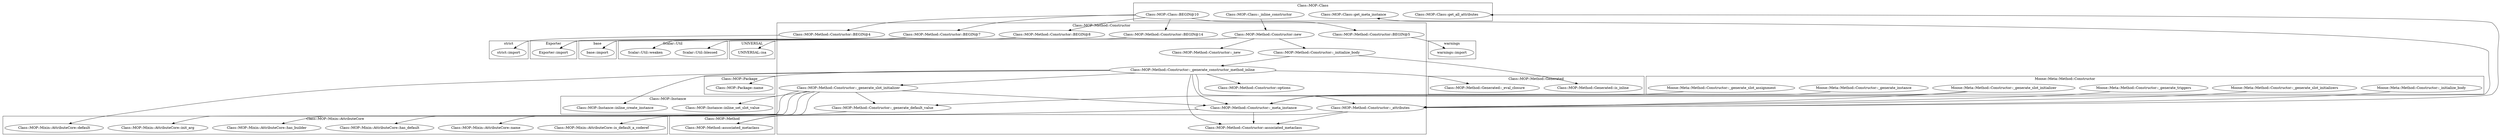 digraph {
graph [overlap=false]
subgraph cluster_warnings {
	label="warnings";
	"warnings::import";
}
subgraph cluster_base {
	label="base";
	"base::import";
}
subgraph cluster_Class_MOP_Method_Generated {
	label="Class::MOP::Method::Generated";
	"Class::MOP::Method::Generated::_eval_closure";
	"Class::MOP::Method::Generated::is_inline";
}
subgraph cluster_strict {
	label="strict";
	"strict::import";
}
subgraph cluster_Class_MOP_Instance {
	label="Class::MOP::Instance";
	"Class::MOP::Instance::inline_create_instance";
	"Class::MOP::Instance::inline_set_slot_value";
}
subgraph cluster_Class_MOP_Class {
	label="Class::MOP::Class";
	"Class::MOP::Class::BEGIN@10";
	"Class::MOP::Class::get_all_attributes";
	"Class::MOP::Class::get_meta_instance";
	"Class::MOP::Class::_inline_constructor";
}
subgraph cluster_Class_MOP_Method_Constructor {
	label="Class::MOP::Method::Constructor";
	"Class::MOP::Method::Constructor::BEGIN@5";
	"Class::MOP::Method::Constructor::options";
	"Class::MOP::Method::Constructor::_new";
	"Class::MOP::Method::Constructor::BEGIN@4";
	"Class::MOP::Method::Constructor::BEGIN@7";
	"Class::MOP::Method::Constructor::BEGIN@14";
	"Class::MOP::Method::Constructor::_generate_constructor_method_inline";
	"Class::MOP::Method::Constructor::_attributes";
	"Class::MOP::Method::Constructor::_initialize_body";
	"Class::MOP::Method::Constructor::BEGIN@8";
	"Class::MOP::Method::Constructor::_generate_default_value";
	"Class::MOP::Method::Constructor::associated_metaclass";
	"Class::MOP::Method::Constructor::new";
	"Class::MOP::Method::Constructor::_meta_instance";
	"Class::MOP::Method::Constructor::_generate_slot_initializer";
}
subgraph cluster_Exporter {
	label="Exporter";
	"Exporter::import";
}
subgraph cluster_Moose_Meta_Method_Constructor {
	label="Moose::Meta::Method::Constructor";
	"Moose::Meta::Method::Constructor::_initialize_body";
	"Moose::Meta::Method::Constructor::_generate_slot_initializer";
	"Moose::Meta::Method::Constructor::_generate_instance";
	"Moose::Meta::Method::Constructor::_generate_slot_assignment";
	"Moose::Meta::Method::Constructor::_generate_slot_initializers";
	"Moose::Meta::Method::Constructor::_generate_triggers";
}
subgraph cluster_Class_MOP_Package {
	label="Class::MOP::Package";
	"Class::MOP::Package::name";
}
subgraph cluster_Scalar_Util {
	label="Scalar::Util";
	"Scalar::Util::blessed";
	"Scalar::Util::weaken";
}
subgraph cluster_UNIVERSAL {
	label="UNIVERSAL";
	"UNIVERSAL::isa";
}
subgraph cluster_Class_MOP_Mixin_AttributeCore {
	label="Class::MOP::Mixin::AttributeCore";
	"Class::MOP::Mixin::AttributeCore::has_default";
	"Class::MOP::Mixin::AttributeCore::default";
	"Class::MOP::Mixin::AttributeCore::name";
	"Class::MOP::Mixin::AttributeCore::init_arg";
	"Class::MOP::Mixin::AttributeCore::has_builder";
	"Class::MOP::Mixin::AttributeCore::is_default_a_coderef";
}
subgraph cluster_Class_MOP_Method {
	label="Class::MOP::Method";
	"Class::MOP::Method::associated_metaclass";
}
"Class::MOP::Method::Constructor::_generate_slot_initializer" -> "Class::MOP::Mixin::AttributeCore::has_default";
"Class::MOP::Method::Constructor::BEGIN@8" -> "Exporter::import";
"Class::MOP::Method::Constructor::BEGIN@7" -> "Exporter::import";
"Class::MOP::Method::Constructor::_attributes" -> "Class::MOP::Class::get_all_attributes";
"Class::MOP::Method::Constructor::new" -> "Scalar::Util::blessed";
"Class::MOP::Method::Constructor::_initialize_body" -> "Class::MOP::Method::Generated::is_inline";
"Class::MOP::Method::Constructor::_generate_default_value" -> "Class::MOP::Mixin::AttributeCore::is_default_a_coderef";
"Class::MOP::Method::Constructor::_generate_constructor_method_inline" -> "Class::MOP::Method::Constructor::options";
"Class::MOP::Class::BEGIN@10" -> "Class::MOP::Method::Constructor::BEGIN@4";
"Class::MOP::Class::_inline_constructor" -> "Class::MOP::Method::Constructor::new";
"Class::MOP::Method::Constructor::_generate_slot_initializer" -> "Class::MOP::Mixin::AttributeCore::has_builder";
"Class::MOP::Class::BEGIN@10" -> "Class::MOP::Method::Constructor::BEGIN@8";
"Class::MOP::Method::Constructor::_generate_constructor_method_inline" -> "Class::MOP::Method::Constructor::associated_metaclass";
"Class::MOP::Method::Constructor::_attributes" -> "Class::MOP::Method::Constructor::associated_metaclass";
"Class::MOP::Method::Constructor::_meta_instance" -> "Class::MOP::Method::Constructor::associated_metaclass";
"Class::MOP::Method::Constructor::_generate_constructor_method_inline" -> "Class::MOP::Instance::inline_create_instance";
"Class::MOP::Method::Constructor::BEGIN@14" -> "base::import";
"Class::MOP::Method::Constructor::_generate_constructor_method_inline" -> "Class::MOP::Method::Constructor::_meta_instance";
"Moose::Meta::Method::Constructor::_generate_instance" -> "Class::MOP::Method::Constructor::_meta_instance";
"Moose::Meta::Method::Constructor::_generate_slot_assignment" -> "Class::MOP::Method::Constructor::_meta_instance";
"Class::MOP::Method::Constructor::_generate_slot_initializer" -> "Class::MOP::Method::Constructor::_meta_instance";
"Class::MOP::Method::Constructor::BEGIN@5" -> "warnings::import";
"Class::MOP::Method::Constructor::_generate_constructor_method_inline" -> "Class::MOP::Package::name";
"Class::MOP::Class::BEGIN@10" -> "Class::MOP::Method::Constructor::BEGIN@7";
"Class::MOP::Method::Constructor::_meta_instance" -> "Class::MOP::Class::get_meta_instance";
"Moose::Meta::Method::Constructor::_generate_slot_initializer" -> "Class::MOP::Method::Constructor::_generate_default_value";
"Class::MOP::Method::Constructor::_generate_slot_initializer" -> "Class::MOP::Method::Constructor::_generate_default_value";
"Class::MOP::Method::Constructor::BEGIN@4" -> "strict::import";
"Class::MOP::Method::Constructor::_attributes" -> "Class::MOP::Method::associated_metaclass";
"Class::MOP::Method::Constructor::_meta_instance" -> "Class::MOP::Method::associated_metaclass";
"Class::MOP::Method::Constructor::_generate_slot_initializer" -> "Class::MOP::Mixin::AttributeCore::init_arg";
"Class::MOP::Method::Constructor::new" -> "Class::MOP::Method::Constructor::_initialize_body";
"Class::MOP::Method::Constructor::_initialize_body" -> "Class::MOP::Method::Constructor::_generate_constructor_method_inline";
"Class::MOP::Method::Constructor::_generate_constructor_method_inline" -> "Class::MOP::Mixin::AttributeCore::default";
"Class::MOP::Method::Constructor::_generate_constructor_method_inline" -> "Class::MOP::Method::Constructor::_attributes";
"Moose::Meta::Method::Constructor::_initialize_body" -> "Class::MOP::Method::Constructor::_attributes";
"Moose::Meta::Method::Constructor::_generate_slot_initializer" -> "Class::MOP::Method::Constructor::_attributes";
"Moose::Meta::Method::Constructor::_generate_slot_initializers" -> "Class::MOP::Method::Constructor::_attributes";
"Moose::Meta::Method::Constructor::_generate_triggers" -> "Class::MOP::Method::Constructor::_attributes";
"Class::MOP::Method::Constructor::new" -> "Scalar::Util::weaken";
"Class::MOP::Method::Constructor::_generate_constructor_method_inline" -> "Class::MOP::Method::Constructor::_generate_slot_initializer";
"Class::MOP::Method::Constructor::new" -> "UNIVERSAL::isa";
"Class::MOP::Method::Constructor::_generate_constructor_method_inline" -> "Class::MOP::Method::Generated::_eval_closure";
"Class::MOP::Method::Constructor::_generate_slot_initializer" -> "Class::MOP::Mixin::AttributeCore::name";
"Class::MOP::Method::Constructor::_generate_slot_initializer" -> "Class::MOP::Instance::inline_set_slot_value";
"Class::MOP::Class::BEGIN@10" -> "Class::MOP::Method::Constructor::BEGIN@5";
"Class::MOP::Class::BEGIN@10" -> "Class::MOP::Method::Constructor::BEGIN@14";
"Class::MOP::Method::Constructor::new" -> "Class::MOP::Method::Constructor::_new";
}

